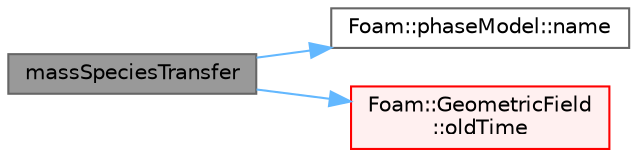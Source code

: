 digraph "massSpeciesTransfer"
{
 // LATEX_PDF_SIZE
  bgcolor="transparent";
  edge [fontname=Helvetica,fontsize=10,labelfontname=Helvetica,labelfontsize=10];
  node [fontname=Helvetica,fontsize=10,shape=box,height=0.2,width=0.4];
  rankdir="LR";
  Node1 [id="Node000001",label="massSpeciesTransfer",height=0.2,width=0.4,color="gray40", fillcolor="grey60", style="filled", fontcolor="black",tooltip=" "];
  Node1 -> Node2 [id="edge1_Node000001_Node000002",color="steelblue1",style="solid",tooltip=" "];
  Node2 [id="Node000002",label="Foam::phaseModel::name",height=0.2,width=0.4,color="grey40", fillcolor="white", style="filled",URL="$classFoam_1_1phaseModel.html#ade4113569ef0db70665fded275a5e38e",tooltip=" "];
  Node1 -> Node3 [id="edge2_Node000001_Node000003",color="steelblue1",style="solid",tooltip=" "];
  Node3 [id="Node000003",label="Foam::GeometricField\l::oldTime",height=0.2,width=0.4,color="red", fillcolor="#FFF0F0", style="filled",URL="$classFoam_1_1GeometricField.html#a2f51be6de19012555f923b0902d64135",tooltip=" "];
}
